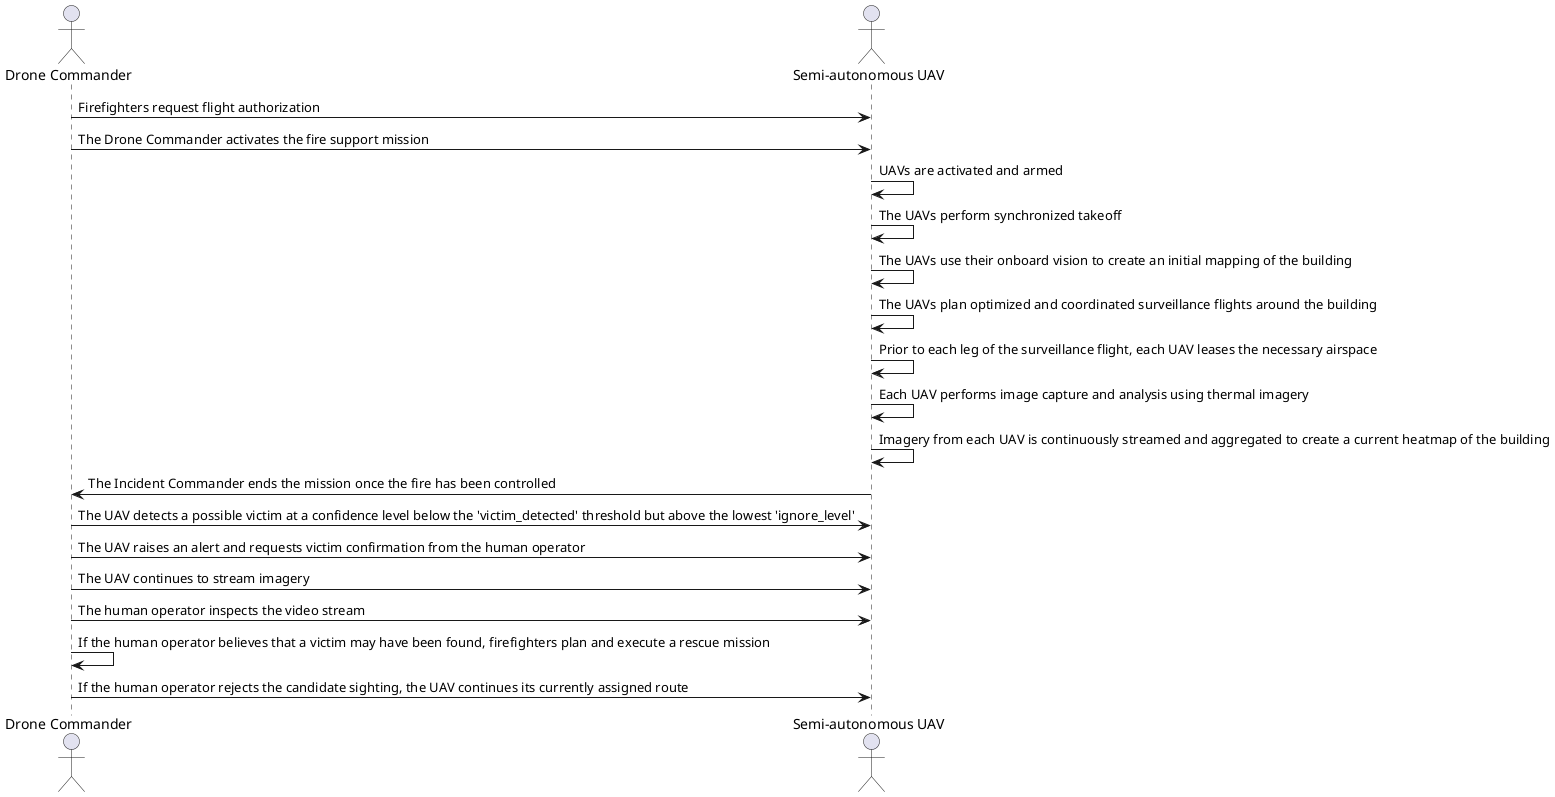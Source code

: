 @startuml "Structural Fire Fighting"

actor "Drone Commander" as DC
actor "Semi-autonomous UAV" as UAV

DC -> UAV: Firefighters request flight authorization
DC -> UAV: The Drone Commander activates the fire support mission
UAV -> UAV: UAVs are activated and armed
UAV -> UAV: The UAVs perform synchronized takeoff
UAV -> UAV: The UAVs use their onboard vision to create an initial mapping of the building
UAV -> UAV: The UAVs plan optimized and coordinated surveillance flights around the building
UAV -> UAV: Prior to each leg of the surveillance flight, each UAV leases the necessary airspace
UAV -> UAV: Each UAV performs image capture and analysis using thermal imagery
UAV -> UAV: Imagery from each UAV is continuously streamed and aggregated to create a current heatmap of the building
UAV -> DC: The Incident Commander ends the mission once the fire has been controlled

DC -> UAV: The UAV detects a possible victim at a confidence level below the 'victim_detected' threshold but above the lowest 'ignore_level'
DC -> UAV: The UAV raises an alert and requests victim confirmation from the human operator
DC -> UAV: The UAV continues to stream imagery
DC -> UAV: The human operator inspects the video stream
DC -> DC: If the human operator believes that a victim may have been found, firefighters plan and execute a rescue mission
DC -> UAV: If the human operator rejects the candidate sighting, the UAV continues its currently assigned route

@enduml
